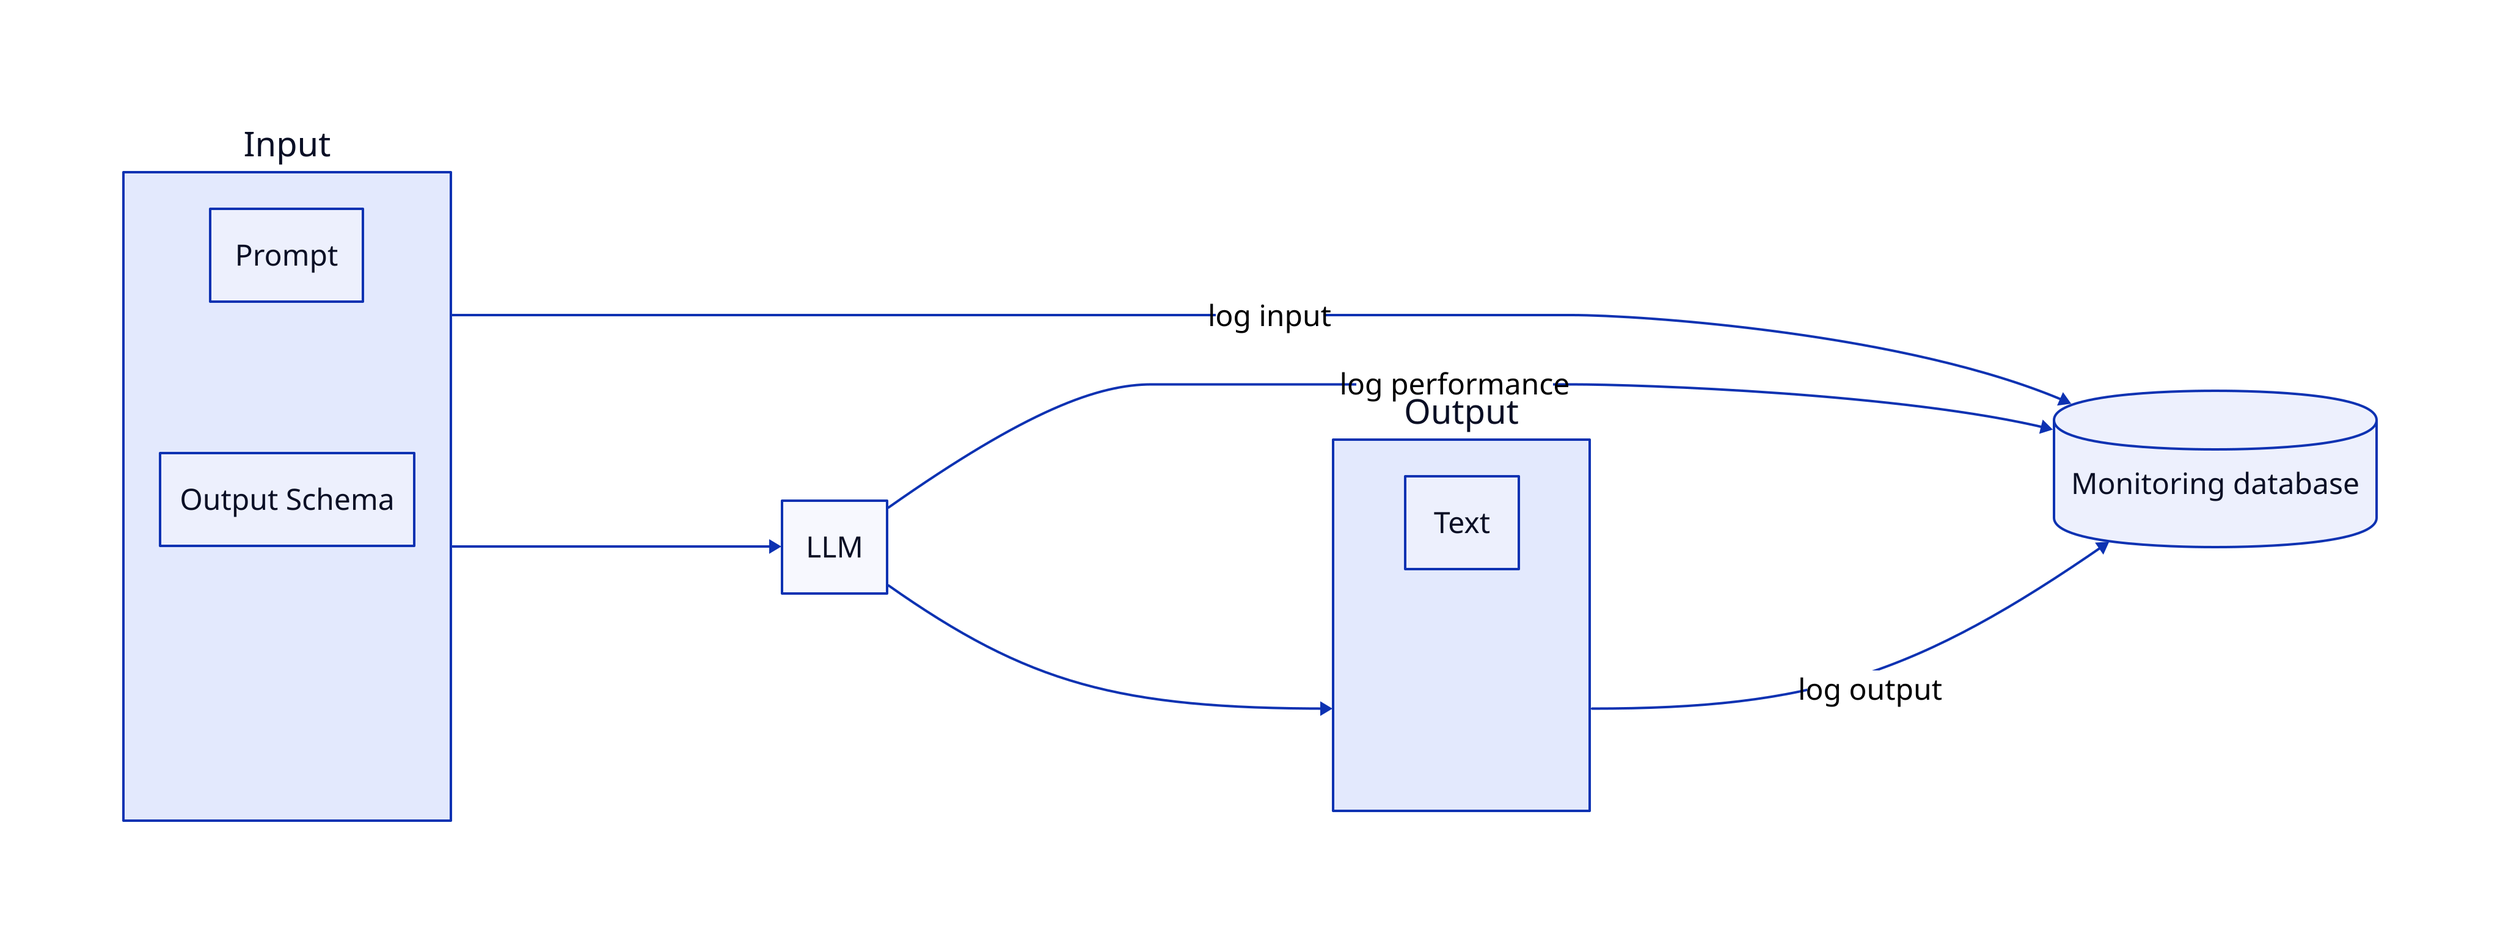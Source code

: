 direction: right

classes: {
  node: {
    style: {
      font-size: 24
    }
  }
  edge: {
    style: {
      font-size: 24
      font-color: black
    }
  }
}

vars: {
  d2-config: {
    layout-engine: elk
    theme-id: 300
  }
}

Input: {
  Prompt: {
    class: node
    shape: rectangle
  }

  Output Schema: {
    class: node
    shape: rectangle
  }

  Settings: |md
    ## Settings
    - model_id
    - temperature
    - other settings
  |
}

LLM: {
  class: node
  shape: rectangle
}

Output: {
  Text: {
    class: node
    shape: rectangle
  }
  Metadata: |md
    - time spent
    - tokens generated
    - cost
    - errors
  |
}

Monitoring database: {
  class: node
  shape: cylinder
}

# Define connections
Input -> LLM: {
  class: edge
}
Input -> Monitoring database: {
  class: edge
  label: log input
}
LLM -> Output: {
  class: edge
}
LLM -> Monitoring database: {
  class: edge
  label: log performance
}
Output -> Monitoring database: {
  class: edge
  label: log output
}

